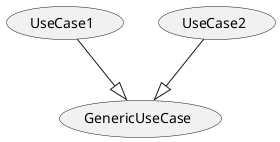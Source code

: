 @startuml
skinparam backgroundcolor transparent
usecase GenericUseCase
usecase UseCase1
usecase UseCase2


UseCase1 --|> GenericUseCase
UseCase2 --|> GenericUseCase

@enduml